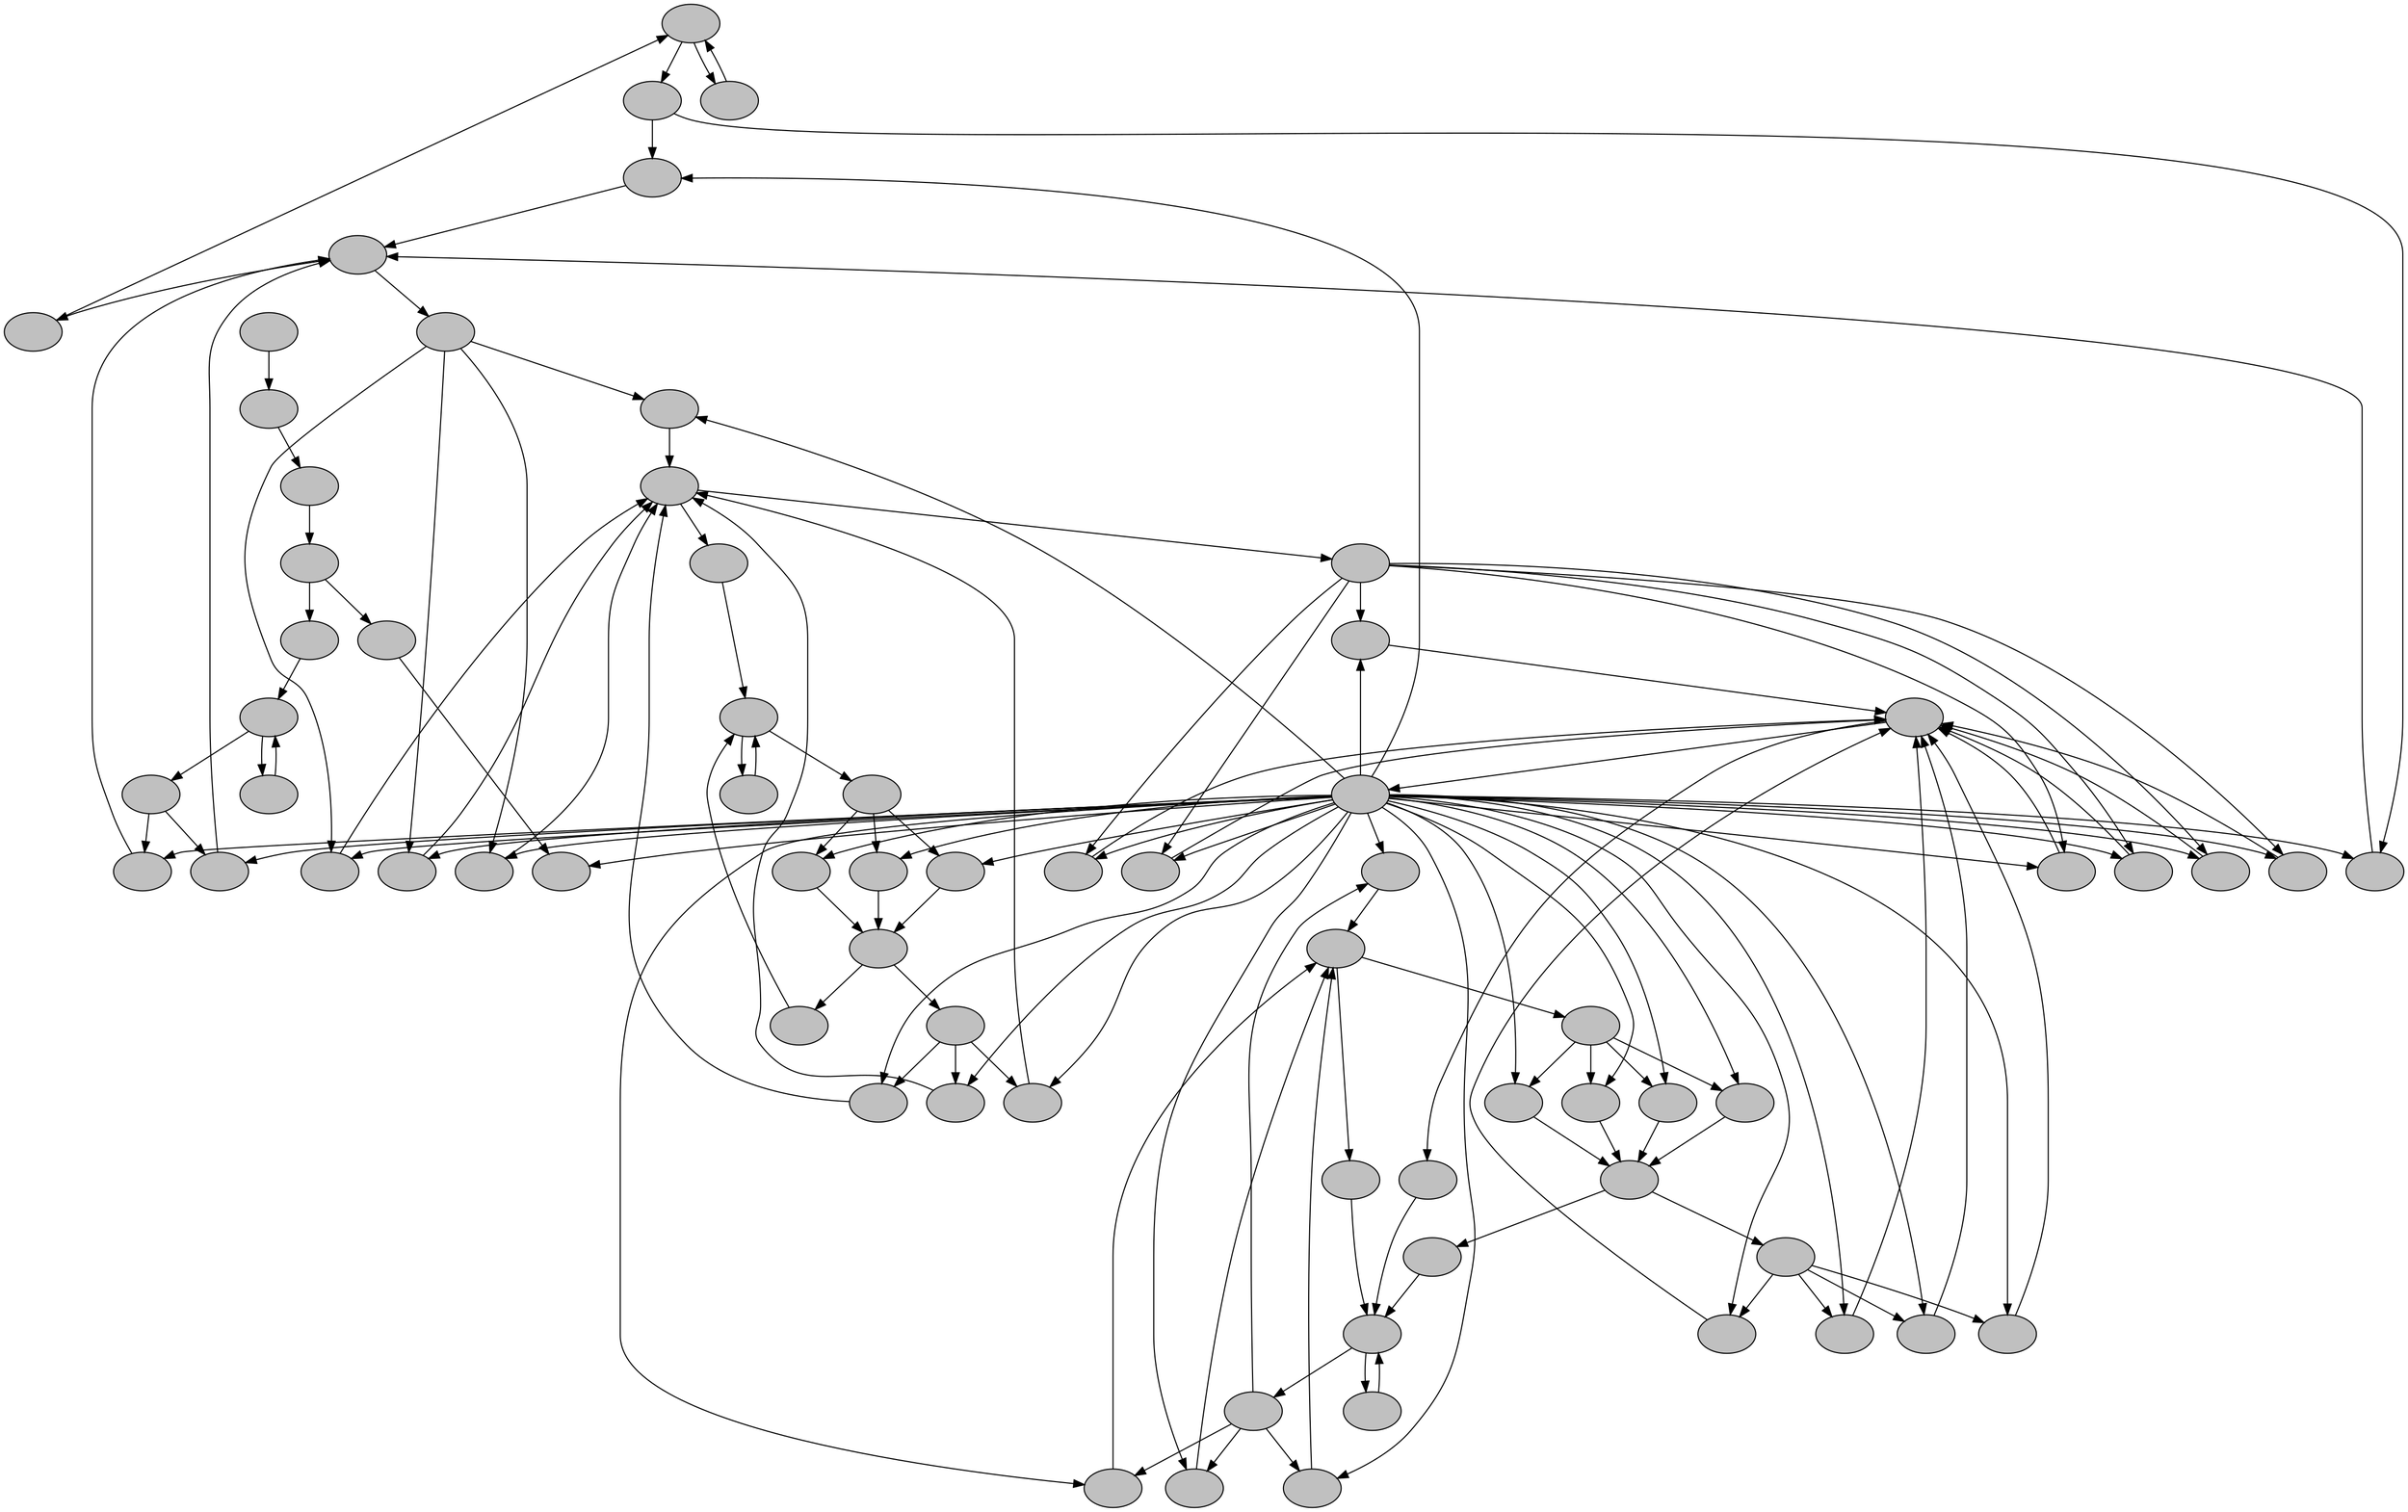 digraph BST {724481048 [label = "", style = filled, fillcolor = gray];
174521755 [label = "", style = filled, fillcolor = gray];
1791336141 [label = "", style = filled, fillcolor = gray];
806384305 [label = "", style = filled, fillcolor = gray];
-139818245 [label = "", style = filled, fillcolor = gray];
-1849607320 [label = "", style = filled, fillcolor = gray];
578388014 [label = "", style = filled, fillcolor = gray];
1791336141 [label = "", style = filled, fillcolor = gray];
1543171053 [label = "", style = filled, fillcolor = gray];
1265566229 [label = "", style = filled, fillcolor = gray];
-1777517696 [label = "", style = filled, fillcolor = gray];
943128455 [label = "", style = filled, fillcolor = gray];
1085058949 [label = "", style = filled, fillcolor = gray];
-1239069276 [label = "", style = filled, fillcolor = gray];
1176145969 [label = "", style = filled, fillcolor = gray];
2000679142 [label = "", style = filled, fillcolor = gray];
1543171053 [label = "", style = filled, fillcolor = gray];
-1855296719 [label = "", style = filled, fillcolor = gray];
-2015691300 [label = "", style = filled, fillcolor = gray];
-511425814 [label = "", style = filled, fillcolor = gray];
174521755 [label = "", style = filled, fillcolor = gray];
-139818245 [label = "", style = filled, fillcolor = gray];
1085058949 [label = "", style = filled, fillcolor = gray];
560974368 [label = "", style = filled, fillcolor = gray];
-408606174 [label = "", style = filled, fillcolor = gray];
-235709092 [label = "", style = filled, fillcolor = gray];
312951174 [label = "", style = filled, fillcolor = gray];
1015691854 [label = "", style = filled, fillcolor = gray];
-470403207 [label = "", style = filled, fillcolor = gray];
578388014 [label = "", style = filled, fillcolor = gray];
1543171053 [label = "", style = filled, fillcolor = gray];
-1365477578 [label = "", style = filled, fillcolor = gray];
1543171053 [label = "", style = filled, fillcolor = gray];
2000679142 [label = "", style = filled, fillcolor = gray];
1176145969 [label = "", style = filled, fillcolor = gray];
-408606174 [label = "", style = filled, fillcolor = gray];
-1492771209 [label = "", style = filled, fillcolor = gray];
-1426346614 [label = "", style = filled, fillcolor = gray];
-285566409 [label = "", style = filled, fillcolor = gray];
498778417 [label = "", style = filled, fillcolor = gray];
1410564078 [label = "", style = filled, fillcolor = gray];
-1426346614 [label = "", style = filled, fillcolor = gray];
-511425814 [label = "", style = filled, fillcolor = gray];
-977636686 [label = "", style = filled, fillcolor = gray];
299351286 [label = "", style = filled, fillcolor = gray];
1013909932 [label = "", style = filled, fillcolor = gray];
312951174 [label = "", style = filled, fillcolor = gray];
-1620106707 [label = "", style = filled, fillcolor = gray];
1543171053 [label = "", style = filled, fillcolor = gray];
416202987 [label = "", style = filled, fillcolor = gray];
1543171053 [label = "", style = filled, fillcolor = gray];
-470403207 [label = "", style = filled, fillcolor = gray];
-1448687589 [label = "", style = filled, fillcolor = gray];
-511425814 [label = "", style = filled, fillcolor = gray];
416202987 [label = "", style = filled, fillcolor = gray];
578388014 [label = "", style = filled, fillcolor = gray];
-683322716 [label = "", style = filled, fillcolor = gray];
284042672 [label = "", style = filled, fillcolor = gray];
2000679142 [label = "", style = filled, fillcolor = gray];
-235709092 [label = "", style = filled, fillcolor = gray];
-325837295 [label = "", style = filled, fillcolor = gray];
-470403207 [label = "", style = filled, fillcolor = gray];
1543171053 [label = "", style = filled, fillcolor = gray];
-1448687589 [label = "", style = filled, fillcolor = gray];
312951174 [label = "", style = filled, fillcolor = gray];
268113350 [label = "", style = filled, fillcolor = gray];
1543171053 [label = "", style = filled, fillcolor = gray];
-177899198 [label = "", style = filled, fillcolor = gray];
862093225 [label = "", style = filled, fillcolor = gray];
498778417 [label = "", style = filled, fillcolor = gray];
578388014 [label = "", style = filled, fillcolor = gray];
312951174 [label = "", style = filled, fillcolor = gray];
-742685902 [label = "", style = filled, fillcolor = gray];
578388014 [label = "", style = filled, fillcolor = gray];
-1094521753 [label = "", style = filled, fillcolor = gray];
-1448687589 [label = "", style = filled, fillcolor = gray];
1013909932 [label = "", style = filled, fillcolor = gray];
1085058949 [label = "", style = filled, fillcolor = gray];
1543171053 [label = "", style = filled, fillcolor = gray];
-889064813 [label = "", style = filled, fillcolor = gray];
1176145969 [label = "", style = filled, fillcolor = gray];
1030410203 [label = "", style = filled, fillcolor = gray];
1733584299 [label = "", style = filled, fillcolor = gray];
-511425814 [label = "", style = filled, fillcolor = gray];
-917017237 [label = "", style = filled, fillcolor = gray];
-1643203672 [label = "", style = filled, fillcolor = gray];
481351462 [label = "", style = filled, fillcolor = gray];
806384305 [label = "", style = filled, fillcolor = gray];
-177899198 [label = "", style = filled, fillcolor = gray];
-511425814 [label = "", style = filled, fillcolor = gray];
740957450 [label = "", style = filled, fillcolor = gray];
1013909932 [label = "", style = filled, fillcolor = gray];
-777492535 [label = "", style = filled, fillcolor = gray];
1265566229 [label = "", style = filled, fillcolor = gray];
1512704743 [label = "", style = filled, fillcolor = gray];
498778417 [label = "", style = filled, fillcolor = gray];
268113350 [label = "", style = filled, fillcolor = gray];
-511425814 [label = "", style = filled, fillcolor = gray];
-777492535 [label = "", style = filled, fillcolor = gray];
593585859 [label = "", style = filled, fillcolor = gray];
-325837295 [label = "", style = filled, fillcolor = gray];
1374833026 [label = "", style = filled, fillcolor = gray];
312951174 [label = "", style = filled, fillcolor = gray];
-177899198 [label = "", style = filled, fillcolor = gray];
-917017237 [label = "", style = filled, fillcolor = gray];
-1492771209 [label = "", style = filled, fillcolor = gray];
943128455 [label = "", style = filled, fillcolor = gray];
-777492535 [label = "", style = filled, fillcolor = gray];
-919352331 [label = "", style = filled, fillcolor = gray];
724481048 [label = "", style = filled, fillcolor = gray];
1543171053 [label = "", style = filled, fillcolor = gray];
-273075089 [label = "", style = filled, fillcolor = gray];
1030410203 [label = "", style = filled, fillcolor = gray];
-235709092 [label = "", style = filled, fillcolor = gray];
-1620106707 [label = "", style = filled, fillcolor = gray];
-511425814 [label = "", style = filled, fillcolor = gray];
-1643203672 [label = "", style = filled, fillcolor = gray];
-1426346614 [label = "", style = filled, fillcolor = gray];
-1094521753 [label = "", style = filled, fillcolor = gray];
-889064813 [label = "", style = filled, fillcolor = gray];
-1094521753 [label = "", style = filled, fillcolor = gray];
-273075089 [label = "", style = filled, fillcolor = gray];
1025728311 [label = "", style = filled, fillcolor = gray];
-1849607320 [label = "", style = filled, fillcolor = gray];
-235709092 [label = "", style = filled, fillcolor = gray];
-285566409 [label = "", style = filled, fillcolor = gray];
943128455 [label = "", style = filled, fillcolor = gray];
-1777517696 [label = "", style = filled, fillcolor = gray];
210798909 [label = "", style = filled, fillcolor = gray];
-1426346614 [label = "", style = filled, fillcolor = gray];
1543171053 [label = "", style = filled, fillcolor = gray];
268113350 [label = "", style = filled, fillcolor = gray];
1872301533 [label = "", style = filled, fillcolor = gray];
-235709092 [label = "", style = filled, fillcolor = gray];
312951174 [label = "", style = filled, fillcolor = gray];
-1889480104 [label = "", style = filled, fillcolor = gray];
-235709092 [label = "", style = filled, fillcolor = gray];
-917017237 [label = "", style = filled, fillcolor = gray];
724481048 [label = "", style = filled, fillcolor = gray];
-919352331 [label = "", style = filled, fillcolor = gray];
1543171053 [label = "", style = filled, fillcolor = gray];
210798909 [label = "", style = filled, fillcolor = gray];
1543171053 [label = "", style = filled, fillcolor = gray];
-1889480104 [label = "", style = filled, fillcolor = gray];
-889064813 [label = "", style = filled, fillcolor = gray];
-511425814 [label = "", style = filled, fillcolor = gray];
498778417 [label = "", style = filled, fillcolor = gray];
1176145969 [label = "", style = filled, fillcolor = gray];
1543171053 [label = "", style = filled, fillcolor = gray];
1733584299 [label = "", style = filled, fillcolor = gray];
1176145969 [label = "", style = filled, fillcolor = gray];
1872301533 [label = "", style = filled, fillcolor = gray];
-1365477578 [label = "", style = filled, fillcolor = gray];
1013909932 [label = "", style = filled, fillcolor = gray];
1543171053 [label = "", style = filled, fillcolor = gray];
1030410203 [label = "", style = filled, fillcolor = gray];
1265566229 [label = "", style = filled, fillcolor = gray];
-1849607320 [label = "", style = filled, fillcolor = gray];
-1426346614 [label = "", style = filled, fillcolor = gray];
1512704743 [label = "", style = filled, fillcolor = gray];
593585859 [label = "", style = filled, fillcolor = gray];
-1849607320 [label = "", style = filled, fillcolor = gray];
312951174 [label = "", style = filled, fillcolor = gray];
1733584299 [label = "", style = filled, fillcolor = gray];
1013909932 [label = "", style = filled, fillcolor = gray];
481351462 [label = "", style = filled, fillcolor = gray];
1543171053 [label = "", style = filled, fillcolor = gray];
1374833026 [label = "", style = filled, fillcolor = gray];
-511425814 [label = "", style = filled, fillcolor = gray];
1543171053 [label = "", style = filled, fillcolor = gray];
117529795 [label = "", style = filled, fillcolor = gray];
724481048 [label = "", style = filled, fillcolor = gray];
1374833026 [label = "", style = filled, fillcolor = gray];
578388014 [label = "", style = filled, fillcolor = gray];
1543171053 [label = "", style = filled, fillcolor = gray];
1015691854 [label = "", style = filled, fillcolor = gray];
1177341674 [label = "", style = filled, fillcolor = gray];
-1903004853 [label = "", style = filled, fillcolor = gray];
1543171053 [label = "", style = filled, fillcolor = gray];
1872301533 [label = "", style = filled, fillcolor = gray];
1409294811 [label = "", style = filled, fillcolor = gray];
806384305 [label = "", style = filled, fillcolor = gray];
-1426346614 [label = "", style = filled, fillcolor = gray];
-1094521753 [label = "", style = filled, fillcolor = gray];
-1750893271 [label = "", style = filled, fillcolor = gray];
-1365477578 [label = "", style = filled, fillcolor = gray];
806384305 [label = "", style = filled, fillcolor = gray];
1409294811 [label = "", style = filled, fillcolor = gray];
-325837295 [label = "", style = filled, fillcolor = gray];
416202987 [label = "", style = filled, fillcolor = gray];
-1094521753 [label = "", style = filled, fillcolor = gray];
-1855296719 [label = "", style = filled, fillcolor = gray];
1233250548 [label = "", style = filled, fillcolor = gray];
-1120456469 [label = "", style = filled, fillcolor = gray];
1015691854 [label = "", style = filled, fillcolor = gray];
-511425814 [label = "", style = filled, fillcolor = gray];
1543171053 [label = "", style = filled, fillcolor = gray];
-1492771209 [label = "", style = filled, fillcolor = gray];
1543171053 [label = "", style = filled, fillcolor = gray];
934636474 [label = "", style = filled, fillcolor = gray];
-1855296719 [label = "", style = filled, fillcolor = gray];
-511425814 [label = "", style = filled, fillcolor = gray];
-1239069276 [label = "", style = filled, fillcolor = gray];
578388014 [label = "", style = filled, fillcolor = gray];
-917017237 [label = "", style = filled, fillcolor = gray];
1410564078 [label = "", style = filled, fillcolor = gray];
312951174 [label = "", style = filled, fillcolor = gray];
-2015691300 [label = "", style = filled, fillcolor = gray];
806384305 [label = "", style = filled, fillcolor = gray];
-1750893271 [label = "", style = filled, fillcolor = gray];
-1849607320 [label = "", style = filled, fillcolor = gray];
-325837295 [label = "", style = filled, fillcolor = gray];
1543171053 [label = "", style = filled, fillcolor = gray];
-408606174 [label = "", style = filled, fillcolor = gray];
1543171053 [label = "", style = filled, fillcolor = gray];
593585859 [label = "", style = filled, fillcolor = gray];
-917017237 [label = "", style = filled, fillcolor = gray];
210798909 [label = "", style = filled, fillcolor = gray];
1543171053 [label = "", style = filled, fillcolor = gray];
-2015691300 [label = "", style = filled, fillcolor = gray];
1543171053 [label = "", style = filled, fillcolor = gray];
299351286 [label = "", style = filled, fillcolor = gray];
1543171053 [label = "", style = filled, fillcolor = gray];
-139818245 [label = "", style = filled, fillcolor = gray];
-1889480104 [label = "", style = filled, fillcolor = gray];
-511425814 [label = "", style = filled, fillcolor = gray];
1543171053 [label = "", style = filled, fillcolor = gray];
-1643203672 [label = "", style = filled, fillcolor = gray];
174521755 [label = "", style = filled, fillcolor = gray];
1025728311 [label = "", style = filled, fillcolor = gray];
-325837295 [label = "", style = filled, fillcolor = gray];
934636474 [label = "", style = filled, fillcolor = gray];
1543171053 [label = "", style = filled, fillcolor = gray];
1025728311 [label = "", style = filled, fillcolor = gray];
-1120456469 [label = "", style = filled, fillcolor = gray];
1177341674 [label = "", style = filled, fillcolor = gray];
-1750893271 [label = "", style = filled, fillcolor = gray];
740957450 [label = "", style = filled, fillcolor = gray];
1543171053 [label = "", style = filled, fillcolor = gray];
284042672 [label = "", style = filled, fillcolor = gray];
-1903004853 [label = "", style = filled, fillcolor = gray];
943128455 [label = "", style = filled, fillcolor = gray];
1543171053 [label = "", style = filled, fillcolor = gray];
-742685902 [label = "", style = filled, fillcolor = gray];
1543171053 [label = "", style = filled, fillcolor = gray];
740957450 [label = "", style = filled, fillcolor = gray];
560974368 [label = "", style = filled, fillcolor = gray];
578388014 [label = "", style = filled, fillcolor = gray];
1543171053 [label = "", style = filled, fillcolor = gray];
-1620106707 [label = "", style = filled, fillcolor = gray];
-1849607320 [label = "", style = filled, fillcolor = gray];
117529795 [label = "", style = filled, fillcolor = gray];
-1750893271 [label = "", style = filled, fillcolor = gray];
299351286 [label = "", style = filled, fillcolor = gray];
-977636686 [label = "", style = filled, fillcolor = gray];
498778417 [label = "", style = filled, fillcolor = gray];
1085058949 [label = "", style = filled, fillcolor = gray];
-742685902 [label = "", style = filled, fillcolor = gray];
934636474 [label = "", style = filled, fillcolor = gray];
578388014 [label = "", style = filled, fillcolor = gray];
1543171053 [label = "", style = filled, fillcolor = gray];
1410564078 [label = "", style = filled, fillcolor = gray];
-273075089 [label = "", style = filled, fillcolor = gray];
-511425814 [label = "", style = filled, fillcolor = gray];
1177341674 [label = "", style = filled, fillcolor = gray];
-683322716 [label = "", style = filled, fillcolor = gray];
498778417 [label = "", style = filled, fillcolor = gray];
862093225 [label = "", style = filled, fillcolor = gray];
1459075552 [label = "", style = filled, fillcolor = gray];
1233250548 [label = "", style = filled, fillcolor = gray];
1543171053 [label = "", style = filled, fillcolor = gray];
-1239069276 [label = "", style = filled, fillcolor = gray];
1543171053 [label = "", style = filled, fillcolor = gray];
560974368 [label = "", style = filled, fillcolor = gray];
724481048 -> 174521755;
1791336141 -> 806384305;
-139818245 -> -1849607320;
578388014 -> 1791336141;
1543171053 -> 1265566229;
-1777517696 -> 943128455;
1085058949 -> -1239069276;
1176145969 -> 2000679142;
1543171053 -> -1855296719;
-2015691300 -> -511425814;
174521755 -> -139818245;
1085058949 -> 560974368;
-408606174 -> -235709092;
312951174 -> 1015691854;
-470403207 -> 578388014;
1543171053 -> -1365477578;
1543171053 -> 2000679142;
1176145969 -> -408606174;
-1492771209 -> -1426346614;
-285566409 -> 498778417;
1410564078 -> -1426346614;
-511425814 -> -977636686;
299351286 -> 1013909932;
312951174 -> -1620106707;
1543171053 -> 416202987;
1543171053 -> -470403207;
-1448687589 -> -511425814;
416202987 -> 578388014;
-683322716 -> 284042672;
2000679142 -> -235709092;
-325837295 -> -470403207;
1543171053 -> -1448687589;
312951174 -> 268113350;
1543171053 -> -177899198;
862093225 -> 498778417;
578388014 -> 312951174;
-742685902 -> 578388014;
-1094521753 -> -1448687589;
1013909932 -> 1085058949;
1543171053 -> -889064813;
1176145969 -> 1030410203;
1733584299 -> -511425814;
-917017237 -> -1643203672;
481351462 -> 806384305;
-177899198 -> -511425814;
740957450 -> 1013909932;
-777492535 -> 1265566229;
1512704743 -> 498778417;
268113350 -> -511425814;
-777492535 -> 593585859;
-325837295 -> 1374833026;
312951174 -> -177899198;
-917017237 -> -1492771209;
943128455 -> -777492535;
-919352331 -> 724481048;
1543171053 -> -273075089;
1030410203 -> -235709092;
-1620106707 -> -511425814;
-1643203672 -> -1426346614;
-1094521753 -> -889064813;
-1094521753 -> -273075089;
1025728311 -> -1849607320;
-235709092 -> -285566409;
943128455 -> -1777517696;
210798909 -> -1426346614;
1543171053 -> 268113350;
1872301533 -> -235709092;
312951174 -> -1889480104;
-235709092 -> -917017237;
724481048 -> -919352331;
1543171053 -> 210798909;
1543171053 -> -1889480104;
-889064813 -> -511425814;
498778417 -> 1176145969;
1543171053 -> 1733584299;
1176145969 -> 1872301533;
-1365477578 -> 1013909932;
1543171053 -> 1030410203;
1265566229 -> -1849607320;
-1426346614 -> 1512704743;
593585859 -> -1849607320;
312951174 -> 1733584299;
1013909932 -> 481351462;
1543171053 -> 1374833026;
-511425814 -> 1543171053;
117529795 -> 724481048;
1374833026 -> 578388014;
1543171053 -> 1015691854;
1177341674 -> -1903004853;
1543171053 -> 1872301533;
1409294811 -> 806384305;
-1426346614 -> -1094521753;
-1750893271 -> -1365477578;
806384305 -> 1409294811;
-325837295 -> 416202987;
-1094521753 -> -1855296719;
1233250548 -> -1120456469;
1015691854 -> -511425814;
1543171053 -> -1492771209;
1543171053 -> 934636474;
-1855296719 -> -511425814;
-1239069276 -> 578388014;
-917017237 -> 1410564078;
312951174 -> -2015691300;
806384305 -> -1750893271;
-1849607320 -> -325837295;
1543171053 -> -408606174;
1543171053 -> 593585859;
-917017237 -> 210798909;
1543171053 -> -2015691300;
1543171053 -> 299351286;
1543171053 -> -139818245;
-1889480104 -> -511425814;
1543171053 -> -1643203672;
174521755 -> 1025728311;
-325837295 -> 934636474;
1543171053 -> 1025728311;
-1120456469 -> 1177341674;
-1750893271 -> 740957450;
1543171053 -> 284042672;
-1903004853 -> 943128455;
1543171053 -> -742685902;
1543171053 -> 740957450;
560974368 -> 578388014;
1543171053 -> -1620106707;
-1849607320 -> 117529795;
-1750893271 -> 299351286;
-977636686 -> 498778417;
1085058949 -> -742685902;
934636474 -> 578388014;
1543171053 -> 1410564078;
-273075089 -> -511425814;
1177341674 -> -683322716;
498778417 -> 862093225;
1459075552 -> 1233250548;
1543171053 -> -1239069276;
1543171053 -> 560974368;
}
